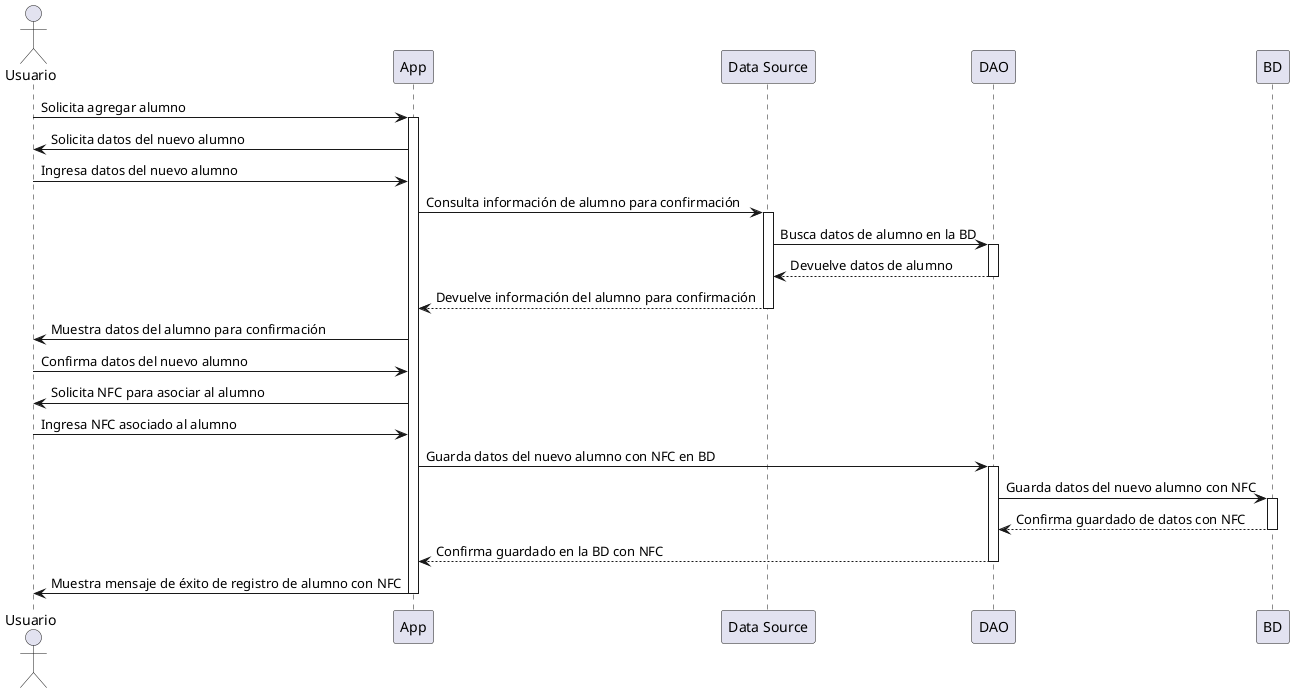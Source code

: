 @startuml
actor Usuario as Profesor
participant App
participant "Data Source" as DataSource
participant DAO as Dao
participant BD as BaseDatos

Profesor -> App: Solicita agregar alumno
activate App
App -> Profesor: Solicita datos del nuevo alumno
Profesor -> App: Ingresa datos del nuevo alumno
App -> DataSource: Consulta información de alumno para confirmación
activate DataSource
DataSource -> Dao: Busca datos de alumno en la BD
activate Dao
Dao --> DataSource: Devuelve datos de alumno
deactivate Dao
DataSource --> App: Devuelve información del alumno para confirmación
deactivate DataSource
App -> Profesor: Muestra datos del alumno para confirmación
Profesor -> App: Confirma datos del nuevo alumno
App -> Profesor: Solicita NFC para asociar al alumno
Profesor -> App: Ingresa NFC asociado al alumno
App -> Dao: Guarda datos del nuevo alumno con NFC en BD
activate Dao
Dao -> BaseDatos: Guarda datos del nuevo alumno con NFC
activate BaseDatos
BaseDatos --> Dao: Confirma guardado de datos con NFC
deactivate BaseDatos
Dao --> App: Confirma guardado en la BD con NFC
deactivate Dao
App -> Profesor: Muestra mensaje de éxito de registro de alumno con NFC
deactivate App
@enduml
